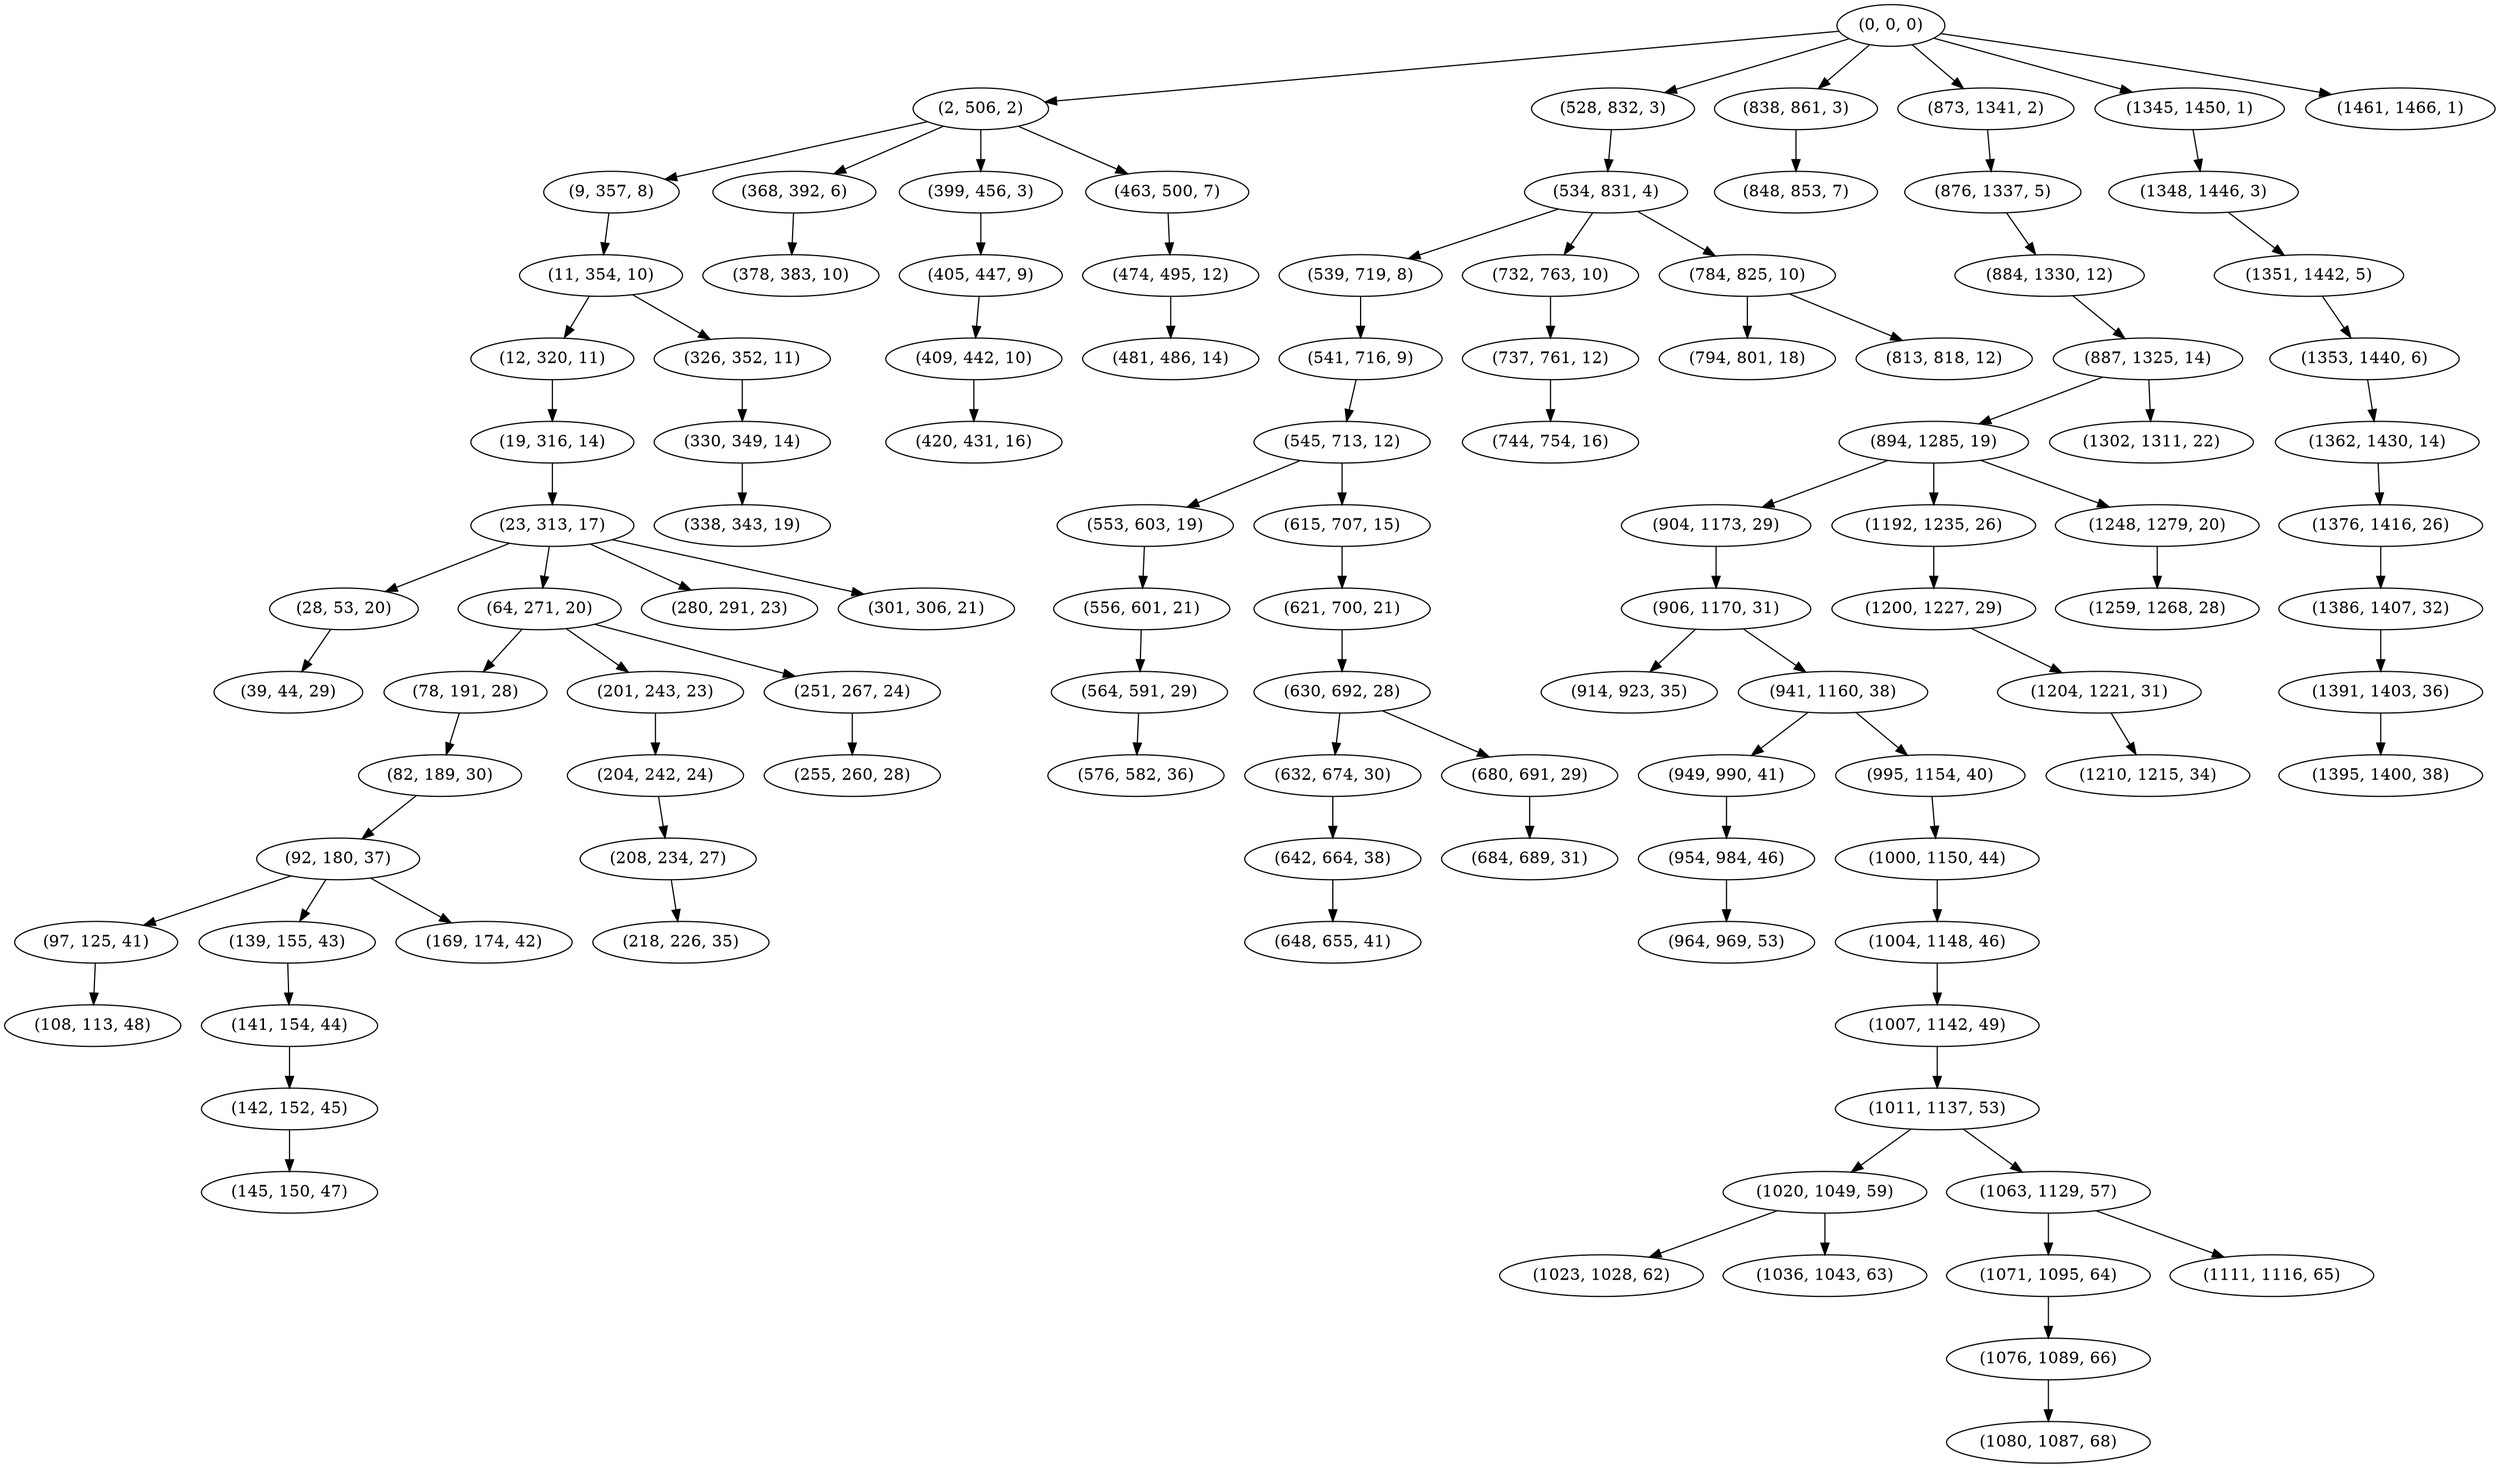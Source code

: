 digraph tree {
    "(0, 0, 0)";
    "(2, 506, 2)";
    "(9, 357, 8)";
    "(11, 354, 10)";
    "(12, 320, 11)";
    "(19, 316, 14)";
    "(23, 313, 17)";
    "(28, 53, 20)";
    "(39, 44, 29)";
    "(64, 271, 20)";
    "(78, 191, 28)";
    "(82, 189, 30)";
    "(92, 180, 37)";
    "(97, 125, 41)";
    "(108, 113, 48)";
    "(139, 155, 43)";
    "(141, 154, 44)";
    "(142, 152, 45)";
    "(145, 150, 47)";
    "(169, 174, 42)";
    "(201, 243, 23)";
    "(204, 242, 24)";
    "(208, 234, 27)";
    "(218, 226, 35)";
    "(251, 267, 24)";
    "(255, 260, 28)";
    "(280, 291, 23)";
    "(301, 306, 21)";
    "(326, 352, 11)";
    "(330, 349, 14)";
    "(338, 343, 19)";
    "(368, 392, 6)";
    "(378, 383, 10)";
    "(399, 456, 3)";
    "(405, 447, 9)";
    "(409, 442, 10)";
    "(420, 431, 16)";
    "(463, 500, 7)";
    "(474, 495, 12)";
    "(481, 486, 14)";
    "(528, 832, 3)";
    "(534, 831, 4)";
    "(539, 719, 8)";
    "(541, 716, 9)";
    "(545, 713, 12)";
    "(553, 603, 19)";
    "(556, 601, 21)";
    "(564, 591, 29)";
    "(576, 582, 36)";
    "(615, 707, 15)";
    "(621, 700, 21)";
    "(630, 692, 28)";
    "(632, 674, 30)";
    "(642, 664, 38)";
    "(648, 655, 41)";
    "(680, 691, 29)";
    "(684, 689, 31)";
    "(732, 763, 10)";
    "(737, 761, 12)";
    "(744, 754, 16)";
    "(784, 825, 10)";
    "(794, 801, 18)";
    "(813, 818, 12)";
    "(838, 861, 3)";
    "(848, 853, 7)";
    "(873, 1341, 2)";
    "(876, 1337, 5)";
    "(884, 1330, 12)";
    "(887, 1325, 14)";
    "(894, 1285, 19)";
    "(904, 1173, 29)";
    "(906, 1170, 31)";
    "(914, 923, 35)";
    "(941, 1160, 38)";
    "(949, 990, 41)";
    "(954, 984, 46)";
    "(964, 969, 53)";
    "(995, 1154, 40)";
    "(1000, 1150, 44)";
    "(1004, 1148, 46)";
    "(1007, 1142, 49)";
    "(1011, 1137, 53)";
    "(1020, 1049, 59)";
    "(1023, 1028, 62)";
    "(1036, 1043, 63)";
    "(1063, 1129, 57)";
    "(1071, 1095, 64)";
    "(1076, 1089, 66)";
    "(1080, 1087, 68)";
    "(1111, 1116, 65)";
    "(1192, 1235, 26)";
    "(1200, 1227, 29)";
    "(1204, 1221, 31)";
    "(1210, 1215, 34)";
    "(1248, 1279, 20)";
    "(1259, 1268, 28)";
    "(1302, 1311, 22)";
    "(1345, 1450, 1)";
    "(1348, 1446, 3)";
    "(1351, 1442, 5)";
    "(1353, 1440, 6)";
    "(1362, 1430, 14)";
    "(1376, 1416, 26)";
    "(1386, 1407, 32)";
    "(1391, 1403, 36)";
    "(1395, 1400, 38)";
    "(1461, 1466, 1)";
    "(0, 0, 0)" -> "(2, 506, 2)";
    "(0, 0, 0)" -> "(528, 832, 3)";
    "(0, 0, 0)" -> "(838, 861, 3)";
    "(0, 0, 0)" -> "(873, 1341, 2)";
    "(0, 0, 0)" -> "(1345, 1450, 1)";
    "(0, 0, 0)" -> "(1461, 1466, 1)";
    "(2, 506, 2)" -> "(9, 357, 8)";
    "(2, 506, 2)" -> "(368, 392, 6)";
    "(2, 506, 2)" -> "(399, 456, 3)";
    "(2, 506, 2)" -> "(463, 500, 7)";
    "(9, 357, 8)" -> "(11, 354, 10)";
    "(11, 354, 10)" -> "(12, 320, 11)";
    "(11, 354, 10)" -> "(326, 352, 11)";
    "(12, 320, 11)" -> "(19, 316, 14)";
    "(19, 316, 14)" -> "(23, 313, 17)";
    "(23, 313, 17)" -> "(28, 53, 20)";
    "(23, 313, 17)" -> "(64, 271, 20)";
    "(23, 313, 17)" -> "(280, 291, 23)";
    "(23, 313, 17)" -> "(301, 306, 21)";
    "(28, 53, 20)" -> "(39, 44, 29)";
    "(64, 271, 20)" -> "(78, 191, 28)";
    "(64, 271, 20)" -> "(201, 243, 23)";
    "(64, 271, 20)" -> "(251, 267, 24)";
    "(78, 191, 28)" -> "(82, 189, 30)";
    "(82, 189, 30)" -> "(92, 180, 37)";
    "(92, 180, 37)" -> "(97, 125, 41)";
    "(92, 180, 37)" -> "(139, 155, 43)";
    "(92, 180, 37)" -> "(169, 174, 42)";
    "(97, 125, 41)" -> "(108, 113, 48)";
    "(139, 155, 43)" -> "(141, 154, 44)";
    "(141, 154, 44)" -> "(142, 152, 45)";
    "(142, 152, 45)" -> "(145, 150, 47)";
    "(201, 243, 23)" -> "(204, 242, 24)";
    "(204, 242, 24)" -> "(208, 234, 27)";
    "(208, 234, 27)" -> "(218, 226, 35)";
    "(251, 267, 24)" -> "(255, 260, 28)";
    "(326, 352, 11)" -> "(330, 349, 14)";
    "(330, 349, 14)" -> "(338, 343, 19)";
    "(368, 392, 6)" -> "(378, 383, 10)";
    "(399, 456, 3)" -> "(405, 447, 9)";
    "(405, 447, 9)" -> "(409, 442, 10)";
    "(409, 442, 10)" -> "(420, 431, 16)";
    "(463, 500, 7)" -> "(474, 495, 12)";
    "(474, 495, 12)" -> "(481, 486, 14)";
    "(528, 832, 3)" -> "(534, 831, 4)";
    "(534, 831, 4)" -> "(539, 719, 8)";
    "(534, 831, 4)" -> "(732, 763, 10)";
    "(534, 831, 4)" -> "(784, 825, 10)";
    "(539, 719, 8)" -> "(541, 716, 9)";
    "(541, 716, 9)" -> "(545, 713, 12)";
    "(545, 713, 12)" -> "(553, 603, 19)";
    "(545, 713, 12)" -> "(615, 707, 15)";
    "(553, 603, 19)" -> "(556, 601, 21)";
    "(556, 601, 21)" -> "(564, 591, 29)";
    "(564, 591, 29)" -> "(576, 582, 36)";
    "(615, 707, 15)" -> "(621, 700, 21)";
    "(621, 700, 21)" -> "(630, 692, 28)";
    "(630, 692, 28)" -> "(632, 674, 30)";
    "(630, 692, 28)" -> "(680, 691, 29)";
    "(632, 674, 30)" -> "(642, 664, 38)";
    "(642, 664, 38)" -> "(648, 655, 41)";
    "(680, 691, 29)" -> "(684, 689, 31)";
    "(732, 763, 10)" -> "(737, 761, 12)";
    "(737, 761, 12)" -> "(744, 754, 16)";
    "(784, 825, 10)" -> "(794, 801, 18)";
    "(784, 825, 10)" -> "(813, 818, 12)";
    "(838, 861, 3)" -> "(848, 853, 7)";
    "(873, 1341, 2)" -> "(876, 1337, 5)";
    "(876, 1337, 5)" -> "(884, 1330, 12)";
    "(884, 1330, 12)" -> "(887, 1325, 14)";
    "(887, 1325, 14)" -> "(894, 1285, 19)";
    "(887, 1325, 14)" -> "(1302, 1311, 22)";
    "(894, 1285, 19)" -> "(904, 1173, 29)";
    "(894, 1285, 19)" -> "(1192, 1235, 26)";
    "(894, 1285, 19)" -> "(1248, 1279, 20)";
    "(904, 1173, 29)" -> "(906, 1170, 31)";
    "(906, 1170, 31)" -> "(914, 923, 35)";
    "(906, 1170, 31)" -> "(941, 1160, 38)";
    "(941, 1160, 38)" -> "(949, 990, 41)";
    "(941, 1160, 38)" -> "(995, 1154, 40)";
    "(949, 990, 41)" -> "(954, 984, 46)";
    "(954, 984, 46)" -> "(964, 969, 53)";
    "(995, 1154, 40)" -> "(1000, 1150, 44)";
    "(1000, 1150, 44)" -> "(1004, 1148, 46)";
    "(1004, 1148, 46)" -> "(1007, 1142, 49)";
    "(1007, 1142, 49)" -> "(1011, 1137, 53)";
    "(1011, 1137, 53)" -> "(1020, 1049, 59)";
    "(1011, 1137, 53)" -> "(1063, 1129, 57)";
    "(1020, 1049, 59)" -> "(1023, 1028, 62)";
    "(1020, 1049, 59)" -> "(1036, 1043, 63)";
    "(1063, 1129, 57)" -> "(1071, 1095, 64)";
    "(1063, 1129, 57)" -> "(1111, 1116, 65)";
    "(1071, 1095, 64)" -> "(1076, 1089, 66)";
    "(1076, 1089, 66)" -> "(1080, 1087, 68)";
    "(1192, 1235, 26)" -> "(1200, 1227, 29)";
    "(1200, 1227, 29)" -> "(1204, 1221, 31)";
    "(1204, 1221, 31)" -> "(1210, 1215, 34)";
    "(1248, 1279, 20)" -> "(1259, 1268, 28)";
    "(1345, 1450, 1)" -> "(1348, 1446, 3)";
    "(1348, 1446, 3)" -> "(1351, 1442, 5)";
    "(1351, 1442, 5)" -> "(1353, 1440, 6)";
    "(1353, 1440, 6)" -> "(1362, 1430, 14)";
    "(1362, 1430, 14)" -> "(1376, 1416, 26)";
    "(1376, 1416, 26)" -> "(1386, 1407, 32)";
    "(1386, 1407, 32)" -> "(1391, 1403, 36)";
    "(1391, 1403, 36)" -> "(1395, 1400, 38)";
}
